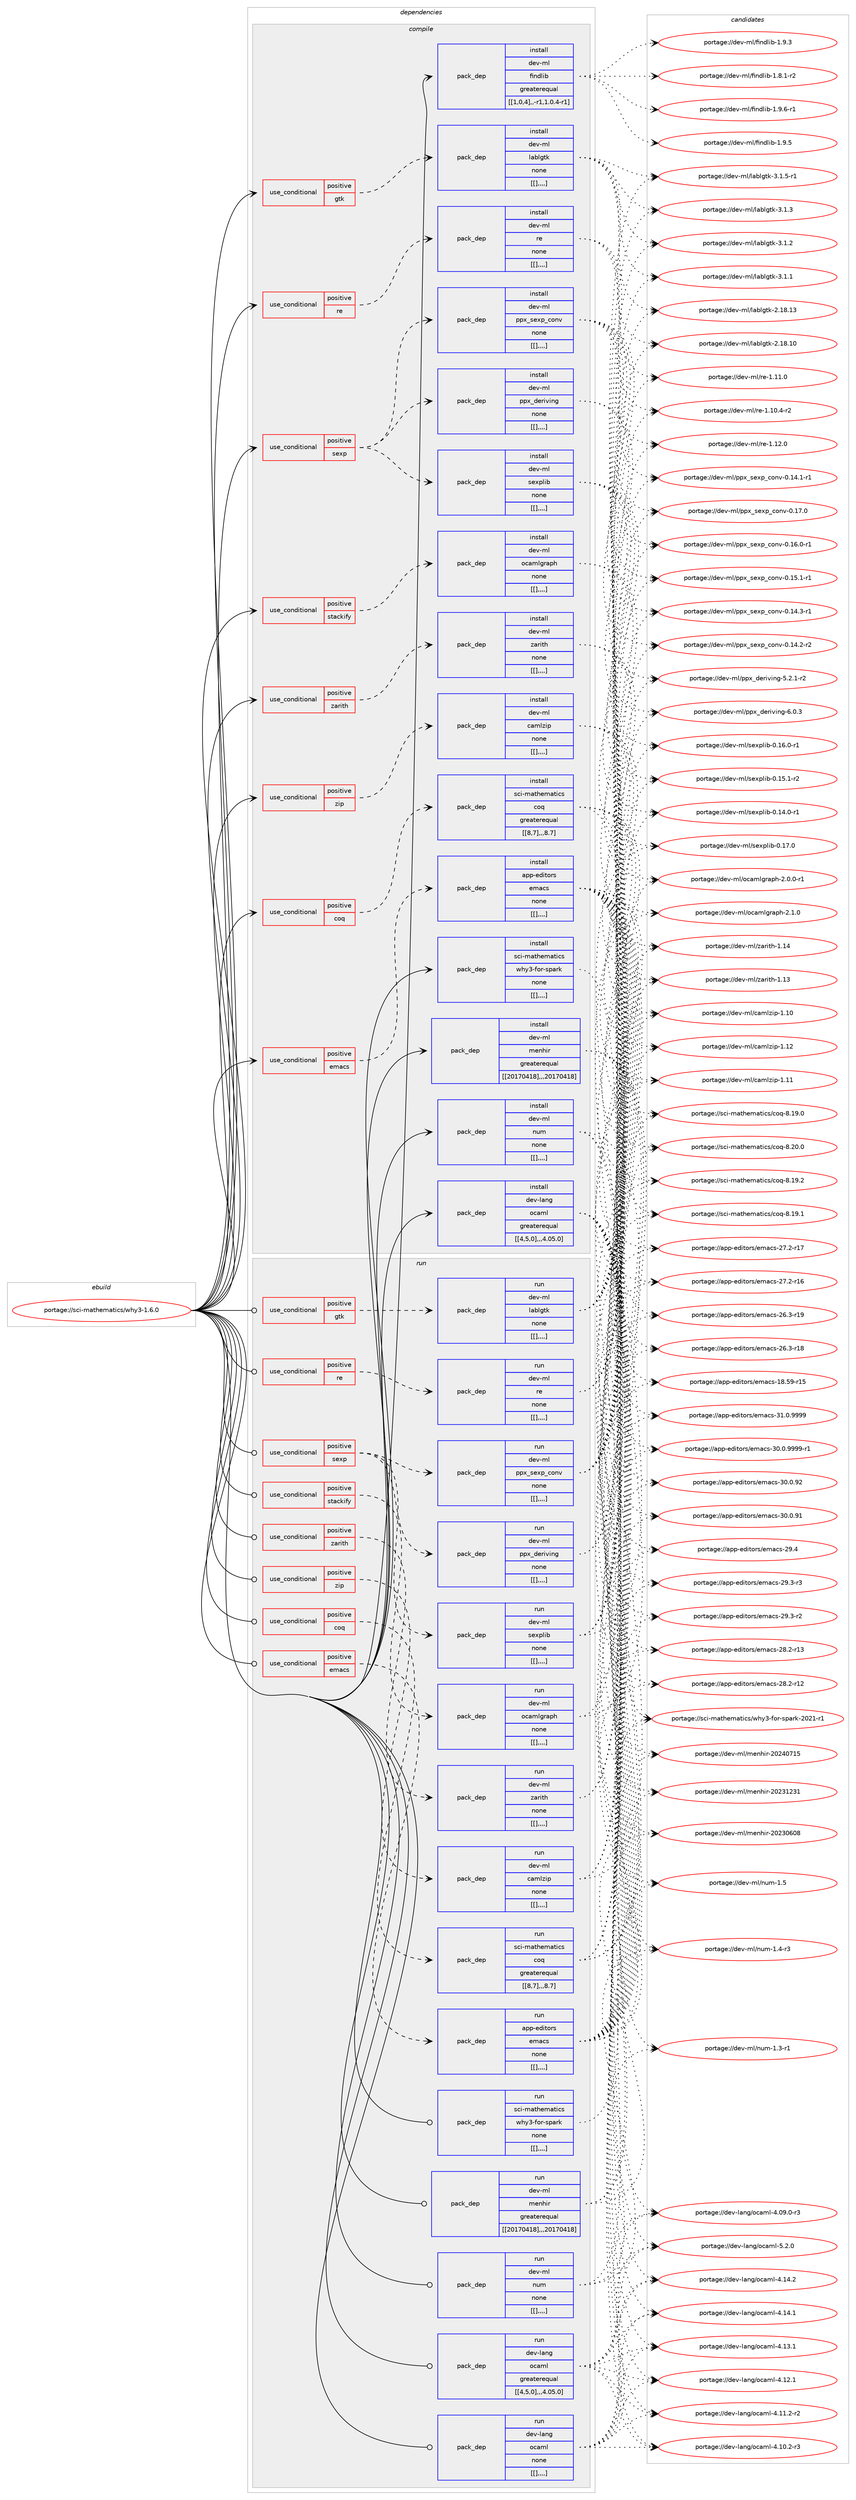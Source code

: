 digraph prolog {

# *************
# Graph options
# *************

newrank=true;
concentrate=true;
compound=true;
graph [rankdir=LR,fontname=Helvetica,fontsize=10,ranksep=1.5];#, ranksep=2.5, nodesep=0.2];
edge  [arrowhead=vee];
node  [fontname=Helvetica,fontsize=10];

# **********
# The ebuild
# **********

subgraph cluster_leftcol {
color=gray;
label=<<i>ebuild</i>>;
id [label="portage://sci-mathematics/why3-1.6.0", color=red, width=4, href="../sci-mathematics/why3-1.6.0.svg"];
}

# ****************
# The dependencies
# ****************

subgraph cluster_midcol {
color=gray;
label=<<i>dependencies</i>>;
subgraph cluster_compile {
fillcolor="#eeeeee";
style=filled;
label=<<i>compile</i>>;
subgraph cond114931 {
dependency432060 [label=<<TABLE BORDER="0" CELLBORDER="1" CELLSPACING="0" CELLPADDING="4"><TR><TD ROWSPAN="3" CELLPADDING="10">use_conditional</TD></TR><TR><TD>positive</TD></TR><TR><TD>coq</TD></TR></TABLE>>, shape=none, color=red];
subgraph pack313958 {
dependency432078 [label=<<TABLE BORDER="0" CELLBORDER="1" CELLSPACING="0" CELLPADDING="4" WIDTH="220"><TR><TD ROWSPAN="6" CELLPADDING="30">pack_dep</TD></TR><TR><TD WIDTH="110">install</TD></TR><TR><TD>sci-mathematics</TD></TR><TR><TD>coq</TD></TR><TR><TD>greaterequal</TD></TR><TR><TD>[[8,7],,,8.7]</TD></TR></TABLE>>, shape=none, color=blue];
}
dependency432060:e -> dependency432078:w [weight=20,style="dashed",arrowhead="vee"];
}
id:e -> dependency432060:w [weight=20,style="solid",arrowhead="vee"];
subgraph cond114951 {
dependency432101 [label=<<TABLE BORDER="0" CELLBORDER="1" CELLSPACING="0" CELLPADDING="4"><TR><TD ROWSPAN="3" CELLPADDING="10">use_conditional</TD></TR><TR><TD>positive</TD></TR><TR><TD>emacs</TD></TR></TABLE>>, shape=none, color=red];
subgraph pack313999 {
dependency432138 [label=<<TABLE BORDER="0" CELLBORDER="1" CELLSPACING="0" CELLPADDING="4" WIDTH="220"><TR><TD ROWSPAN="6" CELLPADDING="30">pack_dep</TD></TR><TR><TD WIDTH="110">install</TD></TR><TR><TD>app-editors</TD></TR><TR><TD>emacs</TD></TR><TR><TD>none</TD></TR><TR><TD>[[],,,,]</TD></TR></TABLE>>, shape=none, color=blue];
}
dependency432101:e -> dependency432138:w [weight=20,style="dashed",arrowhead="vee"];
}
id:e -> dependency432101:w [weight=20,style="solid",arrowhead="vee"];
subgraph cond114970 {
dependency432179 [label=<<TABLE BORDER="0" CELLBORDER="1" CELLSPACING="0" CELLPADDING="4"><TR><TD ROWSPAN="3" CELLPADDING="10">use_conditional</TD></TR><TR><TD>positive</TD></TR><TR><TD>gtk</TD></TR></TABLE>>, shape=none, color=red];
subgraph pack314039 {
dependency432181 [label=<<TABLE BORDER="0" CELLBORDER="1" CELLSPACING="0" CELLPADDING="4" WIDTH="220"><TR><TD ROWSPAN="6" CELLPADDING="30">pack_dep</TD></TR><TR><TD WIDTH="110">install</TD></TR><TR><TD>dev-ml</TD></TR><TR><TD>lablgtk</TD></TR><TR><TD>none</TD></TR><TR><TD>[[],,,,]</TD></TR></TABLE>>, shape=none, color=blue];
}
dependency432179:e -> dependency432181:w [weight=20,style="dashed",arrowhead="vee"];
}
id:e -> dependency432179:w [weight=20,style="solid",arrowhead="vee"];
subgraph cond114983 {
dependency432225 [label=<<TABLE BORDER="0" CELLBORDER="1" CELLSPACING="0" CELLPADDING="4"><TR><TD ROWSPAN="3" CELLPADDING="10">use_conditional</TD></TR><TR><TD>positive</TD></TR><TR><TD>re</TD></TR></TABLE>>, shape=none, color=red];
subgraph pack314113 {
dependency432304 [label=<<TABLE BORDER="0" CELLBORDER="1" CELLSPACING="0" CELLPADDING="4" WIDTH="220"><TR><TD ROWSPAN="6" CELLPADDING="30">pack_dep</TD></TR><TR><TD WIDTH="110">install</TD></TR><TR><TD>dev-ml</TD></TR><TR><TD>re</TD></TR><TR><TD>none</TD></TR><TR><TD>[[],,,,]</TD></TR></TABLE>>, shape=none, color=blue];
}
dependency432225:e -> dependency432304:w [weight=20,style="dashed",arrowhead="vee"];
}
id:e -> dependency432225:w [weight=20,style="solid",arrowhead="vee"];
subgraph cond115016 {
dependency432328 [label=<<TABLE BORDER="0" CELLBORDER="1" CELLSPACING="0" CELLPADDING="4"><TR><TD ROWSPAN="3" CELLPADDING="10">use_conditional</TD></TR><TR><TD>positive</TD></TR><TR><TD>sexp</TD></TR></TABLE>>, shape=none, color=red];
subgraph pack314144 {
dependency432330 [label=<<TABLE BORDER="0" CELLBORDER="1" CELLSPACING="0" CELLPADDING="4" WIDTH="220"><TR><TD ROWSPAN="6" CELLPADDING="30">pack_dep</TD></TR><TR><TD WIDTH="110">install</TD></TR><TR><TD>dev-ml</TD></TR><TR><TD>ppx_deriving</TD></TR><TR><TD>none</TD></TR><TR><TD>[[],,,,]</TD></TR></TABLE>>, shape=none, color=blue];
}
dependency432328:e -> dependency432330:w [weight=20,style="dashed",arrowhead="vee"];
subgraph pack314151 {
dependency432412 [label=<<TABLE BORDER="0" CELLBORDER="1" CELLSPACING="0" CELLPADDING="4" WIDTH="220"><TR><TD ROWSPAN="6" CELLPADDING="30">pack_dep</TD></TR><TR><TD WIDTH="110">install</TD></TR><TR><TD>dev-ml</TD></TR><TR><TD>ppx_sexp_conv</TD></TR><TR><TD>none</TD></TR><TR><TD>[[],,,,]</TD></TR></TABLE>>, shape=none, color=blue];
}
dependency432328:e -> dependency432412:w [weight=20,style="dashed",arrowhead="vee"];
subgraph pack314218 {
dependency432460 [label=<<TABLE BORDER="0" CELLBORDER="1" CELLSPACING="0" CELLPADDING="4" WIDTH="220"><TR><TD ROWSPAN="6" CELLPADDING="30">pack_dep</TD></TR><TR><TD WIDTH="110">install</TD></TR><TR><TD>dev-ml</TD></TR><TR><TD>sexplib</TD></TR><TR><TD>none</TD></TR><TR><TD>[[],,,,]</TD></TR></TABLE>>, shape=none, color=blue];
}
dependency432328:e -> dependency432460:w [weight=20,style="dashed",arrowhead="vee"];
}
id:e -> dependency432328:w [weight=20,style="solid",arrowhead="vee"];
subgraph cond115065 {
dependency432485 [label=<<TABLE BORDER="0" CELLBORDER="1" CELLSPACING="0" CELLPADDING="4"><TR><TD ROWSPAN="3" CELLPADDING="10">use_conditional</TD></TR><TR><TD>positive</TD></TR><TR><TD>stackify</TD></TR></TABLE>>, shape=none, color=red];
subgraph pack314275 {
dependency432518 [label=<<TABLE BORDER="0" CELLBORDER="1" CELLSPACING="0" CELLPADDING="4" WIDTH="220"><TR><TD ROWSPAN="6" CELLPADDING="30">pack_dep</TD></TR><TR><TD WIDTH="110">install</TD></TR><TR><TD>dev-ml</TD></TR><TR><TD>ocamlgraph</TD></TR><TR><TD>none</TD></TR><TR><TD>[[],,,,]</TD></TR></TABLE>>, shape=none, color=blue];
}
dependency432485:e -> dependency432518:w [weight=20,style="dashed",arrowhead="vee"];
}
id:e -> dependency432485:w [weight=20,style="solid",arrowhead="vee"];
subgraph cond115078 {
dependency432527 [label=<<TABLE BORDER="0" CELLBORDER="1" CELLSPACING="0" CELLPADDING="4"><TR><TD ROWSPAN="3" CELLPADDING="10">use_conditional</TD></TR><TR><TD>positive</TD></TR><TR><TD>zarith</TD></TR></TABLE>>, shape=none, color=red];
subgraph pack314283 {
dependency432546 [label=<<TABLE BORDER="0" CELLBORDER="1" CELLSPACING="0" CELLPADDING="4" WIDTH="220"><TR><TD ROWSPAN="6" CELLPADDING="30">pack_dep</TD></TR><TR><TD WIDTH="110">install</TD></TR><TR><TD>dev-ml</TD></TR><TR><TD>zarith</TD></TR><TR><TD>none</TD></TR><TR><TD>[[],,,,]</TD></TR></TABLE>>, shape=none, color=blue];
}
dependency432527:e -> dependency432546:w [weight=20,style="dashed",arrowhead="vee"];
}
id:e -> dependency432527:w [weight=20,style="solid",arrowhead="vee"];
subgraph cond115086 {
dependency432571 [label=<<TABLE BORDER="0" CELLBORDER="1" CELLSPACING="0" CELLPADDING="4"><TR><TD ROWSPAN="3" CELLPADDING="10">use_conditional</TD></TR><TR><TD>positive</TD></TR><TR><TD>zip</TD></TR></TABLE>>, shape=none, color=red];
subgraph pack314319 {
dependency432576 [label=<<TABLE BORDER="0" CELLBORDER="1" CELLSPACING="0" CELLPADDING="4" WIDTH="220"><TR><TD ROWSPAN="6" CELLPADDING="30">pack_dep</TD></TR><TR><TD WIDTH="110">install</TD></TR><TR><TD>dev-ml</TD></TR><TR><TD>camlzip</TD></TR><TR><TD>none</TD></TR><TR><TD>[[],,,,]</TD></TR></TABLE>>, shape=none, color=blue];
}
dependency432571:e -> dependency432576:w [weight=20,style="dashed",arrowhead="vee"];
}
id:e -> dependency432571:w [weight=20,style="solid",arrowhead="vee"];
subgraph pack314323 {
dependency432582 [label=<<TABLE BORDER="0" CELLBORDER="1" CELLSPACING="0" CELLPADDING="4" WIDTH="220"><TR><TD ROWSPAN="6" CELLPADDING="30">pack_dep</TD></TR><TR><TD WIDTH="110">install</TD></TR><TR><TD>dev-lang</TD></TR><TR><TD>ocaml</TD></TR><TR><TD>greaterequal</TD></TR><TR><TD>[[4,5,0],,,4.05.0]</TD></TR></TABLE>>, shape=none, color=blue];
}
id:e -> dependency432582:w [weight=20,style="solid",arrowhead="vee"];
subgraph pack314326 {
dependency432605 [label=<<TABLE BORDER="0" CELLBORDER="1" CELLSPACING="0" CELLPADDING="4" WIDTH="220"><TR><TD ROWSPAN="6" CELLPADDING="30">pack_dep</TD></TR><TR><TD WIDTH="110">install</TD></TR><TR><TD>dev-ml</TD></TR><TR><TD>findlib</TD></TR><TR><TD>greaterequal</TD></TR><TR><TD>[[1,0,4],,-r1,1.0.4-r1]</TD></TR></TABLE>>, shape=none, color=blue];
}
id:e -> dependency432605:w [weight=20,style="solid",arrowhead="vee"];
subgraph pack314354 {
dependency432631 [label=<<TABLE BORDER="0" CELLBORDER="1" CELLSPACING="0" CELLPADDING="4" WIDTH="220"><TR><TD ROWSPAN="6" CELLPADDING="30">pack_dep</TD></TR><TR><TD WIDTH="110">install</TD></TR><TR><TD>dev-ml</TD></TR><TR><TD>menhir</TD></TR><TR><TD>greaterequal</TD></TR><TR><TD>[[20170418],,,20170418]</TD></TR></TABLE>>, shape=none, color=blue];
}
id:e -> dependency432631:w [weight=20,style="solid",arrowhead="vee"];
subgraph pack314369 {
dependency432665 [label=<<TABLE BORDER="0" CELLBORDER="1" CELLSPACING="0" CELLPADDING="4" WIDTH="220"><TR><TD ROWSPAN="6" CELLPADDING="30">pack_dep</TD></TR><TR><TD WIDTH="110">install</TD></TR><TR><TD>dev-ml</TD></TR><TR><TD>num</TD></TR><TR><TD>none</TD></TR><TR><TD>[[],,,,]</TD></TR></TABLE>>, shape=none, color=blue];
}
id:e -> dependency432665:w [weight=20,style="solid",arrowhead="vee"];
subgraph pack314384 {
dependency432684 [label=<<TABLE BORDER="0" CELLBORDER="1" CELLSPACING="0" CELLPADDING="4" WIDTH="220"><TR><TD ROWSPAN="6" CELLPADDING="30">pack_dep</TD></TR><TR><TD WIDTH="110">install</TD></TR><TR><TD>sci-mathematics</TD></TR><TR><TD>why3-for-spark</TD></TR><TR><TD>none</TD></TR><TR><TD>[[],,,,]</TD></TR></TABLE>>, shape=none, color=blue];
}
id:e -> dependency432684:w [weight=20,style="solid",arrowhead="vee"];
}
subgraph cluster_compileandrun {
fillcolor="#eeeeee";
style=filled;
label=<<i>compile and run</i>>;
}
subgraph cluster_run {
fillcolor="#eeeeee";
style=filled;
label=<<i>run</i>>;
subgraph cond115129 {
dependency432727 [label=<<TABLE BORDER="0" CELLBORDER="1" CELLSPACING="0" CELLPADDING="4"><TR><TD ROWSPAN="3" CELLPADDING="10">use_conditional</TD></TR><TR><TD>positive</TD></TR><TR><TD>coq</TD></TR></TABLE>>, shape=none, color=red];
subgraph pack314432 {
dependency432746 [label=<<TABLE BORDER="0" CELLBORDER="1" CELLSPACING="0" CELLPADDING="4" WIDTH="220"><TR><TD ROWSPAN="6" CELLPADDING="30">pack_dep</TD></TR><TR><TD WIDTH="110">run</TD></TR><TR><TD>sci-mathematics</TD></TR><TR><TD>coq</TD></TR><TR><TD>greaterequal</TD></TR><TR><TD>[[8,7],,,8.7]</TD></TR></TABLE>>, shape=none, color=blue];
}
dependency432727:e -> dependency432746:w [weight=20,style="dashed",arrowhead="vee"];
}
id:e -> dependency432727:w [weight=20,style="solid",arrowhead="odot"];
subgraph cond115146 {
dependency432784 [label=<<TABLE BORDER="0" CELLBORDER="1" CELLSPACING="0" CELLPADDING="4"><TR><TD ROWSPAN="3" CELLPADDING="10">use_conditional</TD></TR><TR><TD>positive</TD></TR><TR><TD>emacs</TD></TR></TABLE>>, shape=none, color=red];
subgraph pack314497 {
dependency432872 [label=<<TABLE BORDER="0" CELLBORDER="1" CELLSPACING="0" CELLPADDING="4" WIDTH="220"><TR><TD ROWSPAN="6" CELLPADDING="30">pack_dep</TD></TR><TR><TD WIDTH="110">run</TD></TR><TR><TD>app-editors</TD></TR><TR><TD>emacs</TD></TR><TR><TD>none</TD></TR><TR><TD>[[],,,,]</TD></TR></TABLE>>, shape=none, color=blue];
}
dependency432784:e -> dependency432872:w [weight=20,style="dashed",arrowhead="vee"];
}
id:e -> dependency432784:w [weight=20,style="solid",arrowhead="odot"];
subgraph cond115176 {
dependency432932 [label=<<TABLE BORDER="0" CELLBORDER="1" CELLSPACING="0" CELLPADDING="4"><TR><TD ROWSPAN="3" CELLPADDING="10">use_conditional</TD></TR><TR><TD>positive</TD></TR><TR><TD>gtk</TD></TR></TABLE>>, shape=none, color=red];
subgraph pack314581 {
dependency432982 [label=<<TABLE BORDER="0" CELLBORDER="1" CELLSPACING="0" CELLPADDING="4" WIDTH="220"><TR><TD ROWSPAN="6" CELLPADDING="30">pack_dep</TD></TR><TR><TD WIDTH="110">run</TD></TR><TR><TD>dev-ml</TD></TR><TR><TD>lablgtk</TD></TR><TR><TD>none</TD></TR><TR><TD>[[],,,,]</TD></TR></TABLE>>, shape=none, color=blue];
}
dependency432932:e -> dependency432982:w [weight=20,style="dashed",arrowhead="vee"];
}
id:e -> dependency432932:w [weight=20,style="solid",arrowhead="odot"];
subgraph cond115211 {
dependency433005 [label=<<TABLE BORDER="0" CELLBORDER="1" CELLSPACING="0" CELLPADDING="4"><TR><TD ROWSPAN="3" CELLPADDING="10">use_conditional</TD></TR><TR><TD>positive</TD></TR><TR><TD>re</TD></TR></TABLE>>, shape=none, color=red];
subgraph pack314645 {
dependency433029 [label=<<TABLE BORDER="0" CELLBORDER="1" CELLSPACING="0" CELLPADDING="4" WIDTH="220"><TR><TD ROWSPAN="6" CELLPADDING="30">pack_dep</TD></TR><TR><TD WIDTH="110">run</TD></TR><TR><TD>dev-ml</TD></TR><TR><TD>re</TD></TR><TR><TD>none</TD></TR><TR><TD>[[],,,,]</TD></TR></TABLE>>, shape=none, color=blue];
}
dependency433005:e -> dependency433029:w [weight=20,style="dashed",arrowhead="vee"];
}
id:e -> dependency433005:w [weight=20,style="solid",arrowhead="odot"];
subgraph cond115225 {
dependency433056 [label=<<TABLE BORDER="0" CELLBORDER="1" CELLSPACING="0" CELLPADDING="4"><TR><TD ROWSPAN="3" CELLPADDING="10">use_conditional</TD></TR><TR><TD>positive</TD></TR><TR><TD>sexp</TD></TR></TABLE>>, shape=none, color=red];
subgraph pack314677 {
dependency433108 [label=<<TABLE BORDER="0" CELLBORDER="1" CELLSPACING="0" CELLPADDING="4" WIDTH="220"><TR><TD ROWSPAN="6" CELLPADDING="30">pack_dep</TD></TR><TR><TD WIDTH="110">run</TD></TR><TR><TD>dev-ml</TD></TR><TR><TD>ppx_deriving</TD></TR><TR><TD>none</TD></TR><TR><TD>[[],,,,]</TD></TR></TABLE>>, shape=none, color=blue];
}
dependency433056:e -> dependency433108:w [weight=20,style="dashed",arrowhead="vee"];
subgraph pack314704 {
dependency433130 [label=<<TABLE BORDER="0" CELLBORDER="1" CELLSPACING="0" CELLPADDING="4" WIDTH="220"><TR><TD ROWSPAN="6" CELLPADDING="30">pack_dep</TD></TR><TR><TD WIDTH="110">run</TD></TR><TR><TD>dev-ml</TD></TR><TR><TD>ppx_sexp_conv</TD></TR><TR><TD>none</TD></TR><TR><TD>[[],,,,]</TD></TR></TABLE>>, shape=none, color=blue];
}
dependency433056:e -> dependency433130:w [weight=20,style="dashed",arrowhead="vee"];
subgraph pack314721 {
dependency433135 [label=<<TABLE BORDER="0" CELLBORDER="1" CELLSPACING="0" CELLPADDING="4" WIDTH="220"><TR><TD ROWSPAN="6" CELLPADDING="30">pack_dep</TD></TR><TR><TD WIDTH="110">run</TD></TR><TR><TD>dev-ml</TD></TR><TR><TD>sexplib</TD></TR><TR><TD>none</TD></TR><TR><TD>[[],,,,]</TD></TR></TABLE>>, shape=none, color=blue];
}
dependency433056:e -> dependency433135:w [weight=20,style="dashed",arrowhead="vee"];
}
id:e -> dependency433056:w [weight=20,style="solid",arrowhead="odot"];
subgraph cond115253 {
dependency433157 [label=<<TABLE BORDER="0" CELLBORDER="1" CELLSPACING="0" CELLPADDING="4"><TR><TD ROWSPAN="3" CELLPADDING="10">use_conditional</TD></TR><TR><TD>positive</TD></TR><TR><TD>stackify</TD></TR></TABLE>>, shape=none, color=red];
subgraph pack314744 {
dependency433178 [label=<<TABLE BORDER="0" CELLBORDER="1" CELLSPACING="0" CELLPADDING="4" WIDTH="220"><TR><TD ROWSPAN="6" CELLPADDING="30">pack_dep</TD></TR><TR><TD WIDTH="110">run</TD></TR><TR><TD>dev-ml</TD></TR><TR><TD>ocamlgraph</TD></TR><TR><TD>none</TD></TR><TR><TD>[[],,,,]</TD></TR></TABLE>>, shape=none, color=blue];
}
dependency433157:e -> dependency433178:w [weight=20,style="dashed",arrowhead="vee"];
}
id:e -> dependency433157:w [weight=20,style="solid",arrowhead="odot"];
subgraph cond115261 {
dependency433182 [label=<<TABLE BORDER="0" CELLBORDER="1" CELLSPACING="0" CELLPADDING="4"><TR><TD ROWSPAN="3" CELLPADDING="10">use_conditional</TD></TR><TR><TD>positive</TD></TR><TR><TD>zarith</TD></TR></TABLE>>, shape=none, color=red];
subgraph pack314773 {
dependency433260 [label=<<TABLE BORDER="0" CELLBORDER="1" CELLSPACING="0" CELLPADDING="4" WIDTH="220"><TR><TD ROWSPAN="6" CELLPADDING="30">pack_dep</TD></TR><TR><TD WIDTH="110">run</TD></TR><TR><TD>dev-ml</TD></TR><TR><TD>zarith</TD></TR><TR><TD>none</TD></TR><TR><TD>[[],,,,]</TD></TR></TABLE>>, shape=none, color=blue];
}
dependency433182:e -> dependency433260:w [weight=20,style="dashed",arrowhead="vee"];
}
id:e -> dependency433182:w [weight=20,style="solid",arrowhead="odot"];
subgraph cond115280 {
dependency433268 [label=<<TABLE BORDER="0" CELLBORDER="1" CELLSPACING="0" CELLPADDING="4"><TR><TD ROWSPAN="3" CELLPADDING="10">use_conditional</TD></TR><TR><TD>positive</TD></TR><TR><TD>zip</TD></TR></TABLE>>, shape=none, color=red];
subgraph pack314850 {
dependency433318 [label=<<TABLE BORDER="0" CELLBORDER="1" CELLSPACING="0" CELLPADDING="4" WIDTH="220"><TR><TD ROWSPAN="6" CELLPADDING="30">pack_dep</TD></TR><TR><TD WIDTH="110">run</TD></TR><TR><TD>dev-ml</TD></TR><TR><TD>camlzip</TD></TR><TR><TD>none</TD></TR><TR><TD>[[],,,,]</TD></TR></TABLE>>, shape=none, color=blue];
}
dependency433268:e -> dependency433318:w [weight=20,style="dashed",arrowhead="vee"];
}
id:e -> dependency433268:w [weight=20,style="solid",arrowhead="odot"];
subgraph pack314863 {
dependency433352 [label=<<TABLE BORDER="0" CELLBORDER="1" CELLSPACING="0" CELLPADDING="4" WIDTH="220"><TR><TD ROWSPAN="6" CELLPADDING="30">pack_dep</TD></TR><TR><TD WIDTH="110">run</TD></TR><TR><TD>dev-lang</TD></TR><TR><TD>ocaml</TD></TR><TR><TD>greaterequal</TD></TR><TR><TD>[[4,5,0],,,4.05.0]</TD></TR></TABLE>>, shape=none, color=blue];
}
id:e -> dependency433352:w [weight=20,style="solid",arrowhead="odot"];
subgraph pack314884 {
dependency433370 [label=<<TABLE BORDER="0" CELLBORDER="1" CELLSPACING="0" CELLPADDING="4" WIDTH="220"><TR><TD ROWSPAN="6" CELLPADDING="30">pack_dep</TD></TR><TR><TD WIDTH="110">run</TD></TR><TR><TD>dev-lang</TD></TR><TR><TD>ocaml</TD></TR><TR><TD>none</TD></TR><TR><TD>[[],,,,]</TD></TR></TABLE>>, shape=none, color=blue];
}
id:e -> dependency433370:w [weight=20,style="solid",arrowhead="odot"];
subgraph pack314901 {
dependency433408 [label=<<TABLE BORDER="0" CELLBORDER="1" CELLSPACING="0" CELLPADDING="4" WIDTH="220"><TR><TD ROWSPAN="6" CELLPADDING="30">pack_dep</TD></TR><TR><TD WIDTH="110">run</TD></TR><TR><TD>dev-ml</TD></TR><TR><TD>menhir</TD></TR><TR><TD>greaterequal</TD></TR><TR><TD>[[20170418],,,20170418]</TD></TR></TABLE>>, shape=none, color=blue];
}
id:e -> dependency433408:w [weight=20,style="solid",arrowhead="odot"];
subgraph pack314935 {
dependency433438 [label=<<TABLE BORDER="0" CELLBORDER="1" CELLSPACING="0" CELLPADDING="4" WIDTH="220"><TR><TD ROWSPAN="6" CELLPADDING="30">pack_dep</TD></TR><TR><TD WIDTH="110">run</TD></TR><TR><TD>dev-ml</TD></TR><TR><TD>num</TD></TR><TR><TD>none</TD></TR><TR><TD>[[],,,,]</TD></TR></TABLE>>, shape=none, color=blue];
}
id:e -> dependency433438:w [weight=20,style="solid",arrowhead="odot"];
subgraph pack314939 {
dependency433471 [label=<<TABLE BORDER="0" CELLBORDER="1" CELLSPACING="0" CELLPADDING="4" WIDTH="220"><TR><TD ROWSPAN="6" CELLPADDING="30">pack_dep</TD></TR><TR><TD WIDTH="110">run</TD></TR><TR><TD>sci-mathematics</TD></TR><TR><TD>why3-for-spark</TD></TR><TR><TD>none</TD></TR><TR><TD>[[],,,,]</TD></TR></TABLE>>, shape=none, color=blue];
}
id:e -> dependency433471:w [weight=20,style="solid",arrowhead="odot"];
}
}

# **************
# The candidates
# **************

subgraph cluster_choices {
rank=same;
color=gray;
label=<<i>candidates</i>>;

subgraph choice313805 {
color=black;
nodesep=1;
choice1159910545109971161041011099711610599115479911111345564650484648 [label="portage://sci-mathematics/coq-8.20.0", color=red, width=4,href="../sci-mathematics/coq-8.20.0.svg"];
choice1159910545109971161041011099711610599115479911111345564649574650 [label="portage://sci-mathematics/coq-8.19.2", color=red, width=4,href="../sci-mathematics/coq-8.19.2.svg"];
choice1159910545109971161041011099711610599115479911111345564649574649 [label="portage://sci-mathematics/coq-8.19.1", color=red, width=4,href="../sci-mathematics/coq-8.19.1.svg"];
choice1159910545109971161041011099711610599115479911111345564649574648 [label="portage://sci-mathematics/coq-8.19.0", color=red, width=4,href="../sci-mathematics/coq-8.19.0.svg"];
dependency432078:e -> choice1159910545109971161041011099711610599115479911111345564650484648:w [style=dotted,weight="100"];
dependency432078:e -> choice1159910545109971161041011099711610599115479911111345564649574650:w [style=dotted,weight="100"];
dependency432078:e -> choice1159910545109971161041011099711610599115479911111345564649574649:w [style=dotted,weight="100"];
dependency432078:e -> choice1159910545109971161041011099711610599115479911111345564649574648:w [style=dotted,weight="100"];
}
subgraph choice313839 {
color=black;
nodesep=1;
choice971121124510110010511611111411547101109979911545514946484657575757 [label="portage://app-editors/emacs-31.0.9999", color=red, width=4,href="../app-editors/emacs-31.0.9999.svg"];
choice9711211245101100105116111114115471011099799115455148464846575757574511449 [label="portage://app-editors/emacs-30.0.9999-r1", color=red, width=4,href="../app-editors/emacs-30.0.9999-r1.svg"];
choice97112112451011001051161111141154710110997991154551484648465750 [label="portage://app-editors/emacs-30.0.92", color=red, width=4,href="../app-editors/emacs-30.0.92.svg"];
choice97112112451011001051161111141154710110997991154551484648465749 [label="portage://app-editors/emacs-30.0.91", color=red, width=4,href="../app-editors/emacs-30.0.91.svg"];
choice97112112451011001051161111141154710110997991154550574652 [label="portage://app-editors/emacs-29.4", color=red, width=4,href="../app-editors/emacs-29.4.svg"];
choice971121124510110010511611111411547101109979911545505746514511451 [label="portage://app-editors/emacs-29.3-r3", color=red, width=4,href="../app-editors/emacs-29.3-r3.svg"];
choice971121124510110010511611111411547101109979911545505746514511450 [label="portage://app-editors/emacs-29.3-r2", color=red, width=4,href="../app-editors/emacs-29.3-r2.svg"];
choice97112112451011001051161111141154710110997991154550564650451144951 [label="portage://app-editors/emacs-28.2-r13", color=red, width=4,href="../app-editors/emacs-28.2-r13.svg"];
choice97112112451011001051161111141154710110997991154550564650451144950 [label="portage://app-editors/emacs-28.2-r12", color=red, width=4,href="../app-editors/emacs-28.2-r12.svg"];
choice97112112451011001051161111141154710110997991154550554650451144955 [label="portage://app-editors/emacs-27.2-r17", color=red, width=4,href="../app-editors/emacs-27.2-r17.svg"];
choice97112112451011001051161111141154710110997991154550554650451144954 [label="portage://app-editors/emacs-27.2-r16", color=red, width=4,href="../app-editors/emacs-27.2-r16.svg"];
choice97112112451011001051161111141154710110997991154550544651451144957 [label="portage://app-editors/emacs-26.3-r19", color=red, width=4,href="../app-editors/emacs-26.3-r19.svg"];
choice97112112451011001051161111141154710110997991154550544651451144956 [label="portage://app-editors/emacs-26.3-r18", color=red, width=4,href="../app-editors/emacs-26.3-r18.svg"];
choice9711211245101100105116111114115471011099799115454956465357451144953 [label="portage://app-editors/emacs-18.59-r15", color=red, width=4,href="../app-editors/emacs-18.59-r15.svg"];
dependency432138:e -> choice971121124510110010511611111411547101109979911545514946484657575757:w [style=dotted,weight="100"];
dependency432138:e -> choice9711211245101100105116111114115471011099799115455148464846575757574511449:w [style=dotted,weight="100"];
dependency432138:e -> choice97112112451011001051161111141154710110997991154551484648465750:w [style=dotted,weight="100"];
dependency432138:e -> choice97112112451011001051161111141154710110997991154551484648465749:w [style=dotted,weight="100"];
dependency432138:e -> choice97112112451011001051161111141154710110997991154550574652:w [style=dotted,weight="100"];
dependency432138:e -> choice971121124510110010511611111411547101109979911545505746514511451:w [style=dotted,weight="100"];
dependency432138:e -> choice971121124510110010511611111411547101109979911545505746514511450:w [style=dotted,weight="100"];
dependency432138:e -> choice97112112451011001051161111141154710110997991154550564650451144951:w [style=dotted,weight="100"];
dependency432138:e -> choice97112112451011001051161111141154710110997991154550564650451144950:w [style=dotted,weight="100"];
dependency432138:e -> choice97112112451011001051161111141154710110997991154550554650451144955:w [style=dotted,weight="100"];
dependency432138:e -> choice97112112451011001051161111141154710110997991154550554650451144954:w [style=dotted,weight="100"];
dependency432138:e -> choice97112112451011001051161111141154710110997991154550544651451144957:w [style=dotted,weight="100"];
dependency432138:e -> choice97112112451011001051161111141154710110997991154550544651451144956:w [style=dotted,weight="100"];
dependency432138:e -> choice9711211245101100105116111114115471011099799115454956465357451144953:w [style=dotted,weight="100"];
}
subgraph choice313859 {
color=black;
nodesep=1;
choice100101118451091084710897981081031161074551464946534511449 [label="portage://dev-ml/lablgtk-3.1.5-r1", color=red, width=4,href="../dev-ml/lablgtk-3.1.5-r1.svg"];
choice10010111845109108471089798108103116107455146494651 [label="portage://dev-ml/lablgtk-3.1.3", color=red, width=4,href="../dev-ml/lablgtk-3.1.3.svg"];
choice10010111845109108471089798108103116107455146494650 [label="portage://dev-ml/lablgtk-3.1.2", color=red, width=4,href="../dev-ml/lablgtk-3.1.2.svg"];
choice10010111845109108471089798108103116107455146494649 [label="portage://dev-ml/lablgtk-3.1.1", color=red, width=4,href="../dev-ml/lablgtk-3.1.1.svg"];
choice100101118451091084710897981081031161074550464956464951 [label="portage://dev-ml/lablgtk-2.18.13", color=red, width=4,href="../dev-ml/lablgtk-2.18.13.svg"];
choice100101118451091084710897981081031161074550464956464948 [label="portage://dev-ml/lablgtk-2.18.10", color=red, width=4,href="../dev-ml/lablgtk-2.18.10.svg"];
dependency432181:e -> choice100101118451091084710897981081031161074551464946534511449:w [style=dotted,weight="100"];
dependency432181:e -> choice10010111845109108471089798108103116107455146494651:w [style=dotted,weight="100"];
dependency432181:e -> choice10010111845109108471089798108103116107455146494650:w [style=dotted,weight="100"];
dependency432181:e -> choice10010111845109108471089798108103116107455146494649:w [style=dotted,weight="100"];
dependency432181:e -> choice100101118451091084710897981081031161074550464956464951:w [style=dotted,weight="100"];
dependency432181:e -> choice100101118451091084710897981081031161074550464956464948:w [style=dotted,weight="100"];
}
subgraph choice313916 {
color=black;
nodesep=1;
choice100101118451091084711410145494649504648 [label="portage://dev-ml/re-1.12.0", color=red, width=4,href="../dev-ml/re-1.12.0.svg"];
choice100101118451091084711410145494649494648 [label="portage://dev-ml/re-1.11.0", color=red, width=4,href="../dev-ml/re-1.11.0.svg"];
choice1001011184510910847114101454946494846524511450 [label="portage://dev-ml/re-1.10.4-r2", color=red, width=4,href="../dev-ml/re-1.10.4-r2.svg"];
dependency432304:e -> choice100101118451091084711410145494649504648:w [style=dotted,weight="100"];
dependency432304:e -> choice100101118451091084711410145494649494648:w [style=dotted,weight="100"];
dependency432304:e -> choice1001011184510910847114101454946494846524511450:w [style=dotted,weight="100"];
}
subgraph choice313921 {
color=black;
nodesep=1;
choice100101118451091084711211212095100101114105118105110103455446484651 [label="portage://dev-ml/ppx_deriving-6.0.3", color=red, width=4,href="../dev-ml/ppx_deriving-6.0.3.svg"];
choice1001011184510910847112112120951001011141051181051101034553465046494511450 [label="portage://dev-ml/ppx_deriving-5.2.1-r2", color=red, width=4,href="../dev-ml/ppx_deriving-5.2.1-r2.svg"];
dependency432330:e -> choice100101118451091084711211212095100101114105118105110103455446484651:w [style=dotted,weight="100"];
dependency432330:e -> choice1001011184510910847112112120951001011141051181051101034553465046494511450:w [style=dotted,weight="100"];
}
subgraph choice313973 {
color=black;
nodesep=1;
choice100101118451091084711211212095115101120112959911111011845484649554648 [label="portage://dev-ml/ppx_sexp_conv-0.17.0", color=red, width=4,href="../dev-ml/ppx_sexp_conv-0.17.0.svg"];
choice1001011184510910847112112120951151011201129599111110118454846495446484511449 [label="portage://dev-ml/ppx_sexp_conv-0.16.0-r1", color=red, width=4,href="../dev-ml/ppx_sexp_conv-0.16.0-r1.svg"];
choice1001011184510910847112112120951151011201129599111110118454846495346494511449 [label="portage://dev-ml/ppx_sexp_conv-0.15.1-r1", color=red, width=4,href="../dev-ml/ppx_sexp_conv-0.15.1-r1.svg"];
choice1001011184510910847112112120951151011201129599111110118454846495246514511449 [label="portage://dev-ml/ppx_sexp_conv-0.14.3-r1", color=red, width=4,href="../dev-ml/ppx_sexp_conv-0.14.3-r1.svg"];
choice1001011184510910847112112120951151011201129599111110118454846495246504511450 [label="portage://dev-ml/ppx_sexp_conv-0.14.2-r2", color=red, width=4,href="../dev-ml/ppx_sexp_conv-0.14.2-r2.svg"];
choice1001011184510910847112112120951151011201129599111110118454846495246494511449 [label="portage://dev-ml/ppx_sexp_conv-0.14.1-r1", color=red, width=4,href="../dev-ml/ppx_sexp_conv-0.14.1-r1.svg"];
dependency432412:e -> choice100101118451091084711211212095115101120112959911111011845484649554648:w [style=dotted,weight="100"];
dependency432412:e -> choice1001011184510910847112112120951151011201129599111110118454846495446484511449:w [style=dotted,weight="100"];
dependency432412:e -> choice1001011184510910847112112120951151011201129599111110118454846495346494511449:w [style=dotted,weight="100"];
dependency432412:e -> choice1001011184510910847112112120951151011201129599111110118454846495246514511449:w [style=dotted,weight="100"];
dependency432412:e -> choice1001011184510910847112112120951151011201129599111110118454846495246504511450:w [style=dotted,weight="100"];
dependency432412:e -> choice1001011184510910847112112120951151011201129599111110118454846495246494511449:w [style=dotted,weight="100"];
}
subgraph choice313980 {
color=black;
nodesep=1;
choice10010111845109108471151011201121081059845484649554648 [label="portage://dev-ml/sexplib-0.17.0", color=red, width=4,href="../dev-ml/sexplib-0.17.0.svg"];
choice100101118451091084711510112011210810598454846495446484511449 [label="portage://dev-ml/sexplib-0.16.0-r1", color=red, width=4,href="../dev-ml/sexplib-0.16.0-r1.svg"];
choice100101118451091084711510112011210810598454846495346494511450 [label="portage://dev-ml/sexplib-0.15.1-r2", color=red, width=4,href="../dev-ml/sexplib-0.15.1-r2.svg"];
choice100101118451091084711510112011210810598454846495246484511449 [label="portage://dev-ml/sexplib-0.14.0-r1", color=red, width=4,href="../dev-ml/sexplib-0.14.0-r1.svg"];
dependency432460:e -> choice10010111845109108471151011201121081059845484649554648:w [style=dotted,weight="100"];
dependency432460:e -> choice100101118451091084711510112011210810598454846495446484511449:w [style=dotted,weight="100"];
dependency432460:e -> choice100101118451091084711510112011210810598454846495346494511450:w [style=dotted,weight="100"];
dependency432460:e -> choice100101118451091084711510112011210810598454846495246484511449:w [style=dotted,weight="100"];
}
subgraph choice313988 {
color=black;
nodesep=1;
choice1001011184510910847111999710910810311497112104455046494648 [label="portage://dev-ml/ocamlgraph-2.1.0", color=red, width=4,href="../dev-ml/ocamlgraph-2.1.0.svg"];
choice10010111845109108471119997109108103114971121044550464846484511449 [label="portage://dev-ml/ocamlgraph-2.0.0-r1", color=red, width=4,href="../dev-ml/ocamlgraph-2.0.0-r1.svg"];
dependency432518:e -> choice1001011184510910847111999710910810311497112104455046494648:w [style=dotted,weight="100"];
dependency432518:e -> choice10010111845109108471119997109108103114971121044550464846484511449:w [style=dotted,weight="100"];
}
subgraph choice313992 {
color=black;
nodesep=1;
choice1001011184510910847122971141051161044549464952 [label="portage://dev-ml/zarith-1.14", color=red, width=4,href="../dev-ml/zarith-1.14.svg"];
choice1001011184510910847122971141051161044549464951 [label="portage://dev-ml/zarith-1.13", color=red, width=4,href="../dev-ml/zarith-1.13.svg"];
dependency432546:e -> choice1001011184510910847122971141051161044549464952:w [style=dotted,weight="100"];
dependency432546:e -> choice1001011184510910847122971141051161044549464951:w [style=dotted,weight="100"];
}
subgraph choice314023 {
color=black;
nodesep=1;
choice100101118451091084799971091081221051124549464950 [label="portage://dev-ml/camlzip-1.12", color=red, width=4,href="../dev-ml/camlzip-1.12.svg"];
choice100101118451091084799971091081221051124549464949 [label="portage://dev-ml/camlzip-1.11", color=red, width=4,href="../dev-ml/camlzip-1.11.svg"];
choice100101118451091084799971091081221051124549464948 [label="portage://dev-ml/camlzip-1.10", color=red, width=4,href="../dev-ml/camlzip-1.10.svg"];
dependency432576:e -> choice100101118451091084799971091081221051124549464950:w [style=dotted,weight="100"];
dependency432576:e -> choice100101118451091084799971091081221051124549464949:w [style=dotted,weight="100"];
dependency432576:e -> choice100101118451091084799971091081221051124549464948:w [style=dotted,weight="100"];
}
subgraph choice314029 {
color=black;
nodesep=1;
choice1001011184510897110103471119997109108455346504648 [label="portage://dev-lang/ocaml-5.2.0", color=red, width=4,href="../dev-lang/ocaml-5.2.0.svg"];
choice100101118451089711010347111999710910845524649524650 [label="portage://dev-lang/ocaml-4.14.2", color=red, width=4,href="../dev-lang/ocaml-4.14.2.svg"];
choice100101118451089711010347111999710910845524649524649 [label="portage://dev-lang/ocaml-4.14.1", color=red, width=4,href="../dev-lang/ocaml-4.14.1.svg"];
choice100101118451089711010347111999710910845524649514649 [label="portage://dev-lang/ocaml-4.13.1", color=red, width=4,href="../dev-lang/ocaml-4.13.1.svg"];
choice100101118451089711010347111999710910845524649504649 [label="portage://dev-lang/ocaml-4.12.1", color=red, width=4,href="../dev-lang/ocaml-4.12.1.svg"];
choice1001011184510897110103471119997109108455246494946504511450 [label="portage://dev-lang/ocaml-4.11.2-r2", color=red, width=4,href="../dev-lang/ocaml-4.11.2-r2.svg"];
choice1001011184510897110103471119997109108455246494846504511451 [label="portage://dev-lang/ocaml-4.10.2-r3", color=red, width=4,href="../dev-lang/ocaml-4.10.2-r3.svg"];
choice1001011184510897110103471119997109108455246485746484511451 [label="portage://dev-lang/ocaml-4.09.0-r3", color=red, width=4,href="../dev-lang/ocaml-4.09.0-r3.svg"];
dependency432582:e -> choice1001011184510897110103471119997109108455346504648:w [style=dotted,weight="100"];
dependency432582:e -> choice100101118451089711010347111999710910845524649524650:w [style=dotted,weight="100"];
dependency432582:e -> choice100101118451089711010347111999710910845524649524649:w [style=dotted,weight="100"];
dependency432582:e -> choice100101118451089711010347111999710910845524649514649:w [style=dotted,weight="100"];
dependency432582:e -> choice100101118451089711010347111999710910845524649504649:w [style=dotted,weight="100"];
dependency432582:e -> choice1001011184510897110103471119997109108455246494946504511450:w [style=dotted,weight="100"];
dependency432582:e -> choice1001011184510897110103471119997109108455246494846504511451:w [style=dotted,weight="100"];
dependency432582:e -> choice1001011184510897110103471119997109108455246485746484511451:w [style=dotted,weight="100"];
}
subgraph choice314038 {
color=black;
nodesep=1;
choice1001011184510910847102105110100108105984549465746544511449 [label="portage://dev-ml/findlib-1.9.6-r1", color=red, width=4,href="../dev-ml/findlib-1.9.6-r1.svg"];
choice100101118451091084710210511010010810598454946574653 [label="portage://dev-ml/findlib-1.9.5", color=red, width=4,href="../dev-ml/findlib-1.9.5.svg"];
choice100101118451091084710210511010010810598454946574651 [label="portage://dev-ml/findlib-1.9.3", color=red, width=4,href="../dev-ml/findlib-1.9.3.svg"];
choice1001011184510910847102105110100108105984549465646494511450 [label="portage://dev-ml/findlib-1.8.1-r2", color=red, width=4,href="../dev-ml/findlib-1.8.1-r2.svg"];
dependency432605:e -> choice1001011184510910847102105110100108105984549465746544511449:w [style=dotted,weight="100"];
dependency432605:e -> choice100101118451091084710210511010010810598454946574653:w [style=dotted,weight="100"];
dependency432605:e -> choice100101118451091084710210511010010810598454946574651:w [style=dotted,weight="100"];
dependency432605:e -> choice1001011184510910847102105110100108105984549465646494511450:w [style=dotted,weight="100"];
}
subgraph choice314041 {
color=black;
nodesep=1;
choice1001011184510910847109101110104105114455048505248554953 [label="portage://dev-ml/menhir-20240715", color=red, width=4,href="../dev-ml/menhir-20240715.svg"];
choice1001011184510910847109101110104105114455048505149505149 [label="portage://dev-ml/menhir-20231231", color=red, width=4,href="../dev-ml/menhir-20231231.svg"];
choice1001011184510910847109101110104105114455048505148544856 [label="portage://dev-ml/menhir-20230608", color=red, width=4,href="../dev-ml/menhir-20230608.svg"];
dependency432631:e -> choice1001011184510910847109101110104105114455048505248554953:w [style=dotted,weight="100"];
dependency432631:e -> choice1001011184510910847109101110104105114455048505149505149:w [style=dotted,weight="100"];
dependency432631:e -> choice1001011184510910847109101110104105114455048505148544856:w [style=dotted,weight="100"];
}
subgraph choice314049 {
color=black;
nodesep=1;
choice100101118451091084711011710945494653 [label="portage://dev-ml/num-1.5", color=red, width=4,href="../dev-ml/num-1.5.svg"];
choice1001011184510910847110117109454946524511451 [label="portage://dev-ml/num-1.4-r3", color=red, width=4,href="../dev-ml/num-1.4-r3.svg"];
choice1001011184510910847110117109454946514511449 [label="portage://dev-ml/num-1.3-r1", color=red, width=4,href="../dev-ml/num-1.3-r1.svg"];
dependency432665:e -> choice100101118451091084711011710945494653:w [style=dotted,weight="100"];
dependency432665:e -> choice1001011184510910847110117109454946524511451:w [style=dotted,weight="100"];
dependency432665:e -> choice1001011184510910847110117109454946514511449:w [style=dotted,weight="100"];
}
subgraph choice314058 {
color=black;
nodesep=1;
choice1159910545109971161041011099711610599115471191041215145102111114451151129711410745504850494511449 [label="portage://sci-mathematics/why3-for-spark-2021-r1", color=red, width=4,href="../sci-mathematics/why3-for-spark-2021-r1.svg"];
dependency432684:e -> choice1159910545109971161041011099711610599115471191041215145102111114451151129711410745504850494511449:w [style=dotted,weight="100"];
}
subgraph choice314061 {
color=black;
nodesep=1;
choice1159910545109971161041011099711610599115479911111345564650484648 [label="portage://sci-mathematics/coq-8.20.0", color=red, width=4,href="../sci-mathematics/coq-8.20.0.svg"];
choice1159910545109971161041011099711610599115479911111345564649574650 [label="portage://sci-mathematics/coq-8.19.2", color=red, width=4,href="../sci-mathematics/coq-8.19.2.svg"];
choice1159910545109971161041011099711610599115479911111345564649574649 [label="portage://sci-mathematics/coq-8.19.1", color=red, width=4,href="../sci-mathematics/coq-8.19.1.svg"];
choice1159910545109971161041011099711610599115479911111345564649574648 [label="portage://sci-mathematics/coq-8.19.0", color=red, width=4,href="../sci-mathematics/coq-8.19.0.svg"];
dependency432746:e -> choice1159910545109971161041011099711610599115479911111345564650484648:w [style=dotted,weight="100"];
dependency432746:e -> choice1159910545109971161041011099711610599115479911111345564649574650:w [style=dotted,weight="100"];
dependency432746:e -> choice1159910545109971161041011099711610599115479911111345564649574649:w [style=dotted,weight="100"];
dependency432746:e -> choice1159910545109971161041011099711610599115479911111345564649574648:w [style=dotted,weight="100"];
}
subgraph choice314102 {
color=black;
nodesep=1;
choice971121124510110010511611111411547101109979911545514946484657575757 [label="portage://app-editors/emacs-31.0.9999", color=red, width=4,href="../app-editors/emacs-31.0.9999.svg"];
choice9711211245101100105116111114115471011099799115455148464846575757574511449 [label="portage://app-editors/emacs-30.0.9999-r1", color=red, width=4,href="../app-editors/emacs-30.0.9999-r1.svg"];
choice97112112451011001051161111141154710110997991154551484648465750 [label="portage://app-editors/emacs-30.0.92", color=red, width=4,href="../app-editors/emacs-30.0.92.svg"];
choice97112112451011001051161111141154710110997991154551484648465749 [label="portage://app-editors/emacs-30.0.91", color=red, width=4,href="../app-editors/emacs-30.0.91.svg"];
choice97112112451011001051161111141154710110997991154550574652 [label="portage://app-editors/emacs-29.4", color=red, width=4,href="../app-editors/emacs-29.4.svg"];
choice971121124510110010511611111411547101109979911545505746514511451 [label="portage://app-editors/emacs-29.3-r3", color=red, width=4,href="../app-editors/emacs-29.3-r3.svg"];
choice971121124510110010511611111411547101109979911545505746514511450 [label="portage://app-editors/emacs-29.3-r2", color=red, width=4,href="../app-editors/emacs-29.3-r2.svg"];
choice97112112451011001051161111141154710110997991154550564650451144951 [label="portage://app-editors/emacs-28.2-r13", color=red, width=4,href="../app-editors/emacs-28.2-r13.svg"];
choice97112112451011001051161111141154710110997991154550564650451144950 [label="portage://app-editors/emacs-28.2-r12", color=red, width=4,href="../app-editors/emacs-28.2-r12.svg"];
choice97112112451011001051161111141154710110997991154550554650451144955 [label="portage://app-editors/emacs-27.2-r17", color=red, width=4,href="../app-editors/emacs-27.2-r17.svg"];
choice97112112451011001051161111141154710110997991154550554650451144954 [label="portage://app-editors/emacs-27.2-r16", color=red, width=4,href="../app-editors/emacs-27.2-r16.svg"];
choice97112112451011001051161111141154710110997991154550544651451144957 [label="portage://app-editors/emacs-26.3-r19", color=red, width=4,href="../app-editors/emacs-26.3-r19.svg"];
choice97112112451011001051161111141154710110997991154550544651451144956 [label="portage://app-editors/emacs-26.3-r18", color=red, width=4,href="../app-editors/emacs-26.3-r18.svg"];
choice9711211245101100105116111114115471011099799115454956465357451144953 [label="portage://app-editors/emacs-18.59-r15", color=red, width=4,href="../app-editors/emacs-18.59-r15.svg"];
dependency432872:e -> choice971121124510110010511611111411547101109979911545514946484657575757:w [style=dotted,weight="100"];
dependency432872:e -> choice9711211245101100105116111114115471011099799115455148464846575757574511449:w [style=dotted,weight="100"];
dependency432872:e -> choice97112112451011001051161111141154710110997991154551484648465750:w [style=dotted,weight="100"];
dependency432872:e -> choice97112112451011001051161111141154710110997991154551484648465749:w [style=dotted,weight="100"];
dependency432872:e -> choice97112112451011001051161111141154710110997991154550574652:w [style=dotted,weight="100"];
dependency432872:e -> choice971121124510110010511611111411547101109979911545505746514511451:w [style=dotted,weight="100"];
dependency432872:e -> choice971121124510110010511611111411547101109979911545505746514511450:w [style=dotted,weight="100"];
dependency432872:e -> choice97112112451011001051161111141154710110997991154550564650451144951:w [style=dotted,weight="100"];
dependency432872:e -> choice97112112451011001051161111141154710110997991154550564650451144950:w [style=dotted,weight="100"];
dependency432872:e -> choice97112112451011001051161111141154710110997991154550554650451144955:w [style=dotted,weight="100"];
dependency432872:e -> choice97112112451011001051161111141154710110997991154550554650451144954:w [style=dotted,weight="100"];
dependency432872:e -> choice97112112451011001051161111141154710110997991154550544651451144957:w [style=dotted,weight="100"];
dependency432872:e -> choice97112112451011001051161111141154710110997991154550544651451144956:w [style=dotted,weight="100"];
dependency432872:e -> choice9711211245101100105116111114115471011099799115454956465357451144953:w [style=dotted,weight="100"];
}
subgraph choice314131 {
color=black;
nodesep=1;
choice100101118451091084710897981081031161074551464946534511449 [label="portage://dev-ml/lablgtk-3.1.5-r1", color=red, width=4,href="../dev-ml/lablgtk-3.1.5-r1.svg"];
choice10010111845109108471089798108103116107455146494651 [label="portage://dev-ml/lablgtk-3.1.3", color=red, width=4,href="../dev-ml/lablgtk-3.1.3.svg"];
choice10010111845109108471089798108103116107455146494650 [label="portage://dev-ml/lablgtk-3.1.2", color=red, width=4,href="../dev-ml/lablgtk-3.1.2.svg"];
choice10010111845109108471089798108103116107455146494649 [label="portage://dev-ml/lablgtk-3.1.1", color=red, width=4,href="../dev-ml/lablgtk-3.1.1.svg"];
choice100101118451091084710897981081031161074550464956464951 [label="portage://dev-ml/lablgtk-2.18.13", color=red, width=4,href="../dev-ml/lablgtk-2.18.13.svg"];
choice100101118451091084710897981081031161074550464956464948 [label="portage://dev-ml/lablgtk-2.18.10", color=red, width=4,href="../dev-ml/lablgtk-2.18.10.svg"];
dependency432982:e -> choice100101118451091084710897981081031161074551464946534511449:w [style=dotted,weight="100"];
dependency432982:e -> choice10010111845109108471089798108103116107455146494651:w [style=dotted,weight="100"];
dependency432982:e -> choice10010111845109108471089798108103116107455146494650:w [style=dotted,weight="100"];
dependency432982:e -> choice10010111845109108471089798108103116107455146494649:w [style=dotted,weight="100"];
dependency432982:e -> choice100101118451091084710897981081031161074550464956464951:w [style=dotted,weight="100"];
dependency432982:e -> choice100101118451091084710897981081031161074550464956464948:w [style=dotted,weight="100"];
}
subgraph choice314159 {
color=black;
nodesep=1;
choice100101118451091084711410145494649504648 [label="portage://dev-ml/re-1.12.0", color=red, width=4,href="../dev-ml/re-1.12.0.svg"];
choice100101118451091084711410145494649494648 [label="portage://dev-ml/re-1.11.0", color=red, width=4,href="../dev-ml/re-1.11.0.svg"];
choice1001011184510910847114101454946494846524511450 [label="portage://dev-ml/re-1.10.4-r2", color=red, width=4,href="../dev-ml/re-1.10.4-r2.svg"];
dependency433029:e -> choice100101118451091084711410145494649504648:w [style=dotted,weight="100"];
dependency433029:e -> choice100101118451091084711410145494649494648:w [style=dotted,weight="100"];
dependency433029:e -> choice1001011184510910847114101454946494846524511450:w [style=dotted,weight="100"];
}
subgraph choice314173 {
color=black;
nodesep=1;
choice100101118451091084711211212095100101114105118105110103455446484651 [label="portage://dev-ml/ppx_deriving-6.0.3", color=red, width=4,href="../dev-ml/ppx_deriving-6.0.3.svg"];
choice1001011184510910847112112120951001011141051181051101034553465046494511450 [label="portage://dev-ml/ppx_deriving-5.2.1-r2", color=red, width=4,href="../dev-ml/ppx_deriving-5.2.1-r2.svg"];
dependency433108:e -> choice100101118451091084711211212095100101114105118105110103455446484651:w [style=dotted,weight="100"];
dependency433108:e -> choice1001011184510910847112112120951001011141051181051101034553465046494511450:w [style=dotted,weight="100"];
}
subgraph choice314180 {
color=black;
nodesep=1;
choice100101118451091084711211212095115101120112959911111011845484649554648 [label="portage://dev-ml/ppx_sexp_conv-0.17.0", color=red, width=4,href="../dev-ml/ppx_sexp_conv-0.17.0.svg"];
choice1001011184510910847112112120951151011201129599111110118454846495446484511449 [label="portage://dev-ml/ppx_sexp_conv-0.16.0-r1", color=red, width=4,href="../dev-ml/ppx_sexp_conv-0.16.0-r1.svg"];
choice1001011184510910847112112120951151011201129599111110118454846495346494511449 [label="portage://dev-ml/ppx_sexp_conv-0.15.1-r1", color=red, width=4,href="../dev-ml/ppx_sexp_conv-0.15.1-r1.svg"];
choice1001011184510910847112112120951151011201129599111110118454846495246514511449 [label="portage://dev-ml/ppx_sexp_conv-0.14.3-r1", color=red, width=4,href="../dev-ml/ppx_sexp_conv-0.14.3-r1.svg"];
choice1001011184510910847112112120951151011201129599111110118454846495246504511450 [label="portage://dev-ml/ppx_sexp_conv-0.14.2-r2", color=red, width=4,href="../dev-ml/ppx_sexp_conv-0.14.2-r2.svg"];
choice1001011184510910847112112120951151011201129599111110118454846495246494511449 [label="portage://dev-ml/ppx_sexp_conv-0.14.1-r1", color=red, width=4,href="../dev-ml/ppx_sexp_conv-0.14.1-r1.svg"];
dependency433130:e -> choice100101118451091084711211212095115101120112959911111011845484649554648:w [style=dotted,weight="100"];
dependency433130:e -> choice1001011184510910847112112120951151011201129599111110118454846495446484511449:w [style=dotted,weight="100"];
dependency433130:e -> choice1001011184510910847112112120951151011201129599111110118454846495346494511449:w [style=dotted,weight="100"];
dependency433130:e -> choice1001011184510910847112112120951151011201129599111110118454846495246514511449:w [style=dotted,weight="100"];
dependency433130:e -> choice1001011184510910847112112120951151011201129599111110118454846495246504511450:w [style=dotted,weight="100"];
dependency433130:e -> choice1001011184510910847112112120951151011201129599111110118454846495246494511449:w [style=dotted,weight="100"];
}
subgraph choice314190 {
color=black;
nodesep=1;
choice10010111845109108471151011201121081059845484649554648 [label="portage://dev-ml/sexplib-0.17.0", color=red, width=4,href="../dev-ml/sexplib-0.17.0.svg"];
choice100101118451091084711510112011210810598454846495446484511449 [label="portage://dev-ml/sexplib-0.16.0-r1", color=red, width=4,href="../dev-ml/sexplib-0.16.0-r1.svg"];
choice100101118451091084711510112011210810598454846495346494511450 [label="portage://dev-ml/sexplib-0.15.1-r2", color=red, width=4,href="../dev-ml/sexplib-0.15.1-r2.svg"];
choice100101118451091084711510112011210810598454846495246484511449 [label="portage://dev-ml/sexplib-0.14.0-r1", color=red, width=4,href="../dev-ml/sexplib-0.14.0-r1.svg"];
dependency433135:e -> choice10010111845109108471151011201121081059845484649554648:w [style=dotted,weight="100"];
dependency433135:e -> choice100101118451091084711510112011210810598454846495446484511449:w [style=dotted,weight="100"];
dependency433135:e -> choice100101118451091084711510112011210810598454846495346494511450:w [style=dotted,weight="100"];
dependency433135:e -> choice100101118451091084711510112011210810598454846495246484511449:w [style=dotted,weight="100"];
}
subgraph choice314199 {
color=black;
nodesep=1;
choice1001011184510910847111999710910810311497112104455046494648 [label="portage://dev-ml/ocamlgraph-2.1.0", color=red, width=4,href="../dev-ml/ocamlgraph-2.1.0.svg"];
choice10010111845109108471119997109108103114971121044550464846484511449 [label="portage://dev-ml/ocamlgraph-2.0.0-r1", color=red, width=4,href="../dev-ml/ocamlgraph-2.0.0-r1.svg"];
dependency433178:e -> choice1001011184510910847111999710910810311497112104455046494648:w [style=dotted,weight="100"];
dependency433178:e -> choice10010111845109108471119997109108103114971121044550464846484511449:w [style=dotted,weight="100"];
}
subgraph choice314220 {
color=black;
nodesep=1;
choice1001011184510910847122971141051161044549464952 [label="portage://dev-ml/zarith-1.14", color=red, width=4,href="../dev-ml/zarith-1.14.svg"];
choice1001011184510910847122971141051161044549464951 [label="portage://dev-ml/zarith-1.13", color=red, width=4,href="../dev-ml/zarith-1.13.svg"];
dependency433260:e -> choice1001011184510910847122971141051161044549464952:w [style=dotted,weight="100"];
dependency433260:e -> choice1001011184510910847122971141051161044549464951:w [style=dotted,weight="100"];
}
subgraph choice314227 {
color=black;
nodesep=1;
choice100101118451091084799971091081221051124549464950 [label="portage://dev-ml/camlzip-1.12", color=red, width=4,href="../dev-ml/camlzip-1.12.svg"];
choice100101118451091084799971091081221051124549464949 [label="portage://dev-ml/camlzip-1.11", color=red, width=4,href="../dev-ml/camlzip-1.11.svg"];
choice100101118451091084799971091081221051124549464948 [label="portage://dev-ml/camlzip-1.10", color=red, width=4,href="../dev-ml/camlzip-1.10.svg"];
dependency433318:e -> choice100101118451091084799971091081221051124549464950:w [style=dotted,weight="100"];
dependency433318:e -> choice100101118451091084799971091081221051124549464949:w [style=dotted,weight="100"];
dependency433318:e -> choice100101118451091084799971091081221051124549464948:w [style=dotted,weight="100"];
}
subgraph choice314247 {
color=black;
nodesep=1;
choice1001011184510897110103471119997109108455346504648 [label="portage://dev-lang/ocaml-5.2.0", color=red, width=4,href="../dev-lang/ocaml-5.2.0.svg"];
choice100101118451089711010347111999710910845524649524650 [label="portage://dev-lang/ocaml-4.14.2", color=red, width=4,href="../dev-lang/ocaml-4.14.2.svg"];
choice100101118451089711010347111999710910845524649524649 [label="portage://dev-lang/ocaml-4.14.1", color=red, width=4,href="../dev-lang/ocaml-4.14.1.svg"];
choice100101118451089711010347111999710910845524649514649 [label="portage://dev-lang/ocaml-4.13.1", color=red, width=4,href="../dev-lang/ocaml-4.13.1.svg"];
choice100101118451089711010347111999710910845524649504649 [label="portage://dev-lang/ocaml-4.12.1", color=red, width=4,href="../dev-lang/ocaml-4.12.1.svg"];
choice1001011184510897110103471119997109108455246494946504511450 [label="portage://dev-lang/ocaml-4.11.2-r2", color=red, width=4,href="../dev-lang/ocaml-4.11.2-r2.svg"];
choice1001011184510897110103471119997109108455246494846504511451 [label="portage://dev-lang/ocaml-4.10.2-r3", color=red, width=4,href="../dev-lang/ocaml-4.10.2-r3.svg"];
choice1001011184510897110103471119997109108455246485746484511451 [label="portage://dev-lang/ocaml-4.09.0-r3", color=red, width=4,href="../dev-lang/ocaml-4.09.0-r3.svg"];
dependency433352:e -> choice1001011184510897110103471119997109108455346504648:w [style=dotted,weight="100"];
dependency433352:e -> choice100101118451089711010347111999710910845524649524650:w [style=dotted,weight="100"];
dependency433352:e -> choice100101118451089711010347111999710910845524649524649:w [style=dotted,weight="100"];
dependency433352:e -> choice100101118451089711010347111999710910845524649514649:w [style=dotted,weight="100"];
dependency433352:e -> choice100101118451089711010347111999710910845524649504649:w [style=dotted,weight="100"];
dependency433352:e -> choice1001011184510897110103471119997109108455246494946504511450:w [style=dotted,weight="100"];
dependency433352:e -> choice1001011184510897110103471119997109108455246494846504511451:w [style=dotted,weight="100"];
dependency433352:e -> choice1001011184510897110103471119997109108455246485746484511451:w [style=dotted,weight="100"];
}
subgraph choice314259 {
color=black;
nodesep=1;
choice1001011184510897110103471119997109108455346504648 [label="portage://dev-lang/ocaml-5.2.0", color=red, width=4,href="../dev-lang/ocaml-5.2.0.svg"];
choice100101118451089711010347111999710910845524649524650 [label="portage://dev-lang/ocaml-4.14.2", color=red, width=4,href="../dev-lang/ocaml-4.14.2.svg"];
choice100101118451089711010347111999710910845524649524649 [label="portage://dev-lang/ocaml-4.14.1", color=red, width=4,href="../dev-lang/ocaml-4.14.1.svg"];
choice100101118451089711010347111999710910845524649514649 [label="portage://dev-lang/ocaml-4.13.1", color=red, width=4,href="../dev-lang/ocaml-4.13.1.svg"];
choice100101118451089711010347111999710910845524649504649 [label="portage://dev-lang/ocaml-4.12.1", color=red, width=4,href="../dev-lang/ocaml-4.12.1.svg"];
choice1001011184510897110103471119997109108455246494946504511450 [label="portage://dev-lang/ocaml-4.11.2-r2", color=red, width=4,href="../dev-lang/ocaml-4.11.2-r2.svg"];
choice1001011184510897110103471119997109108455246494846504511451 [label="portage://dev-lang/ocaml-4.10.2-r3", color=red, width=4,href="../dev-lang/ocaml-4.10.2-r3.svg"];
choice1001011184510897110103471119997109108455246485746484511451 [label="portage://dev-lang/ocaml-4.09.0-r3", color=red, width=4,href="../dev-lang/ocaml-4.09.0-r3.svg"];
dependency433370:e -> choice1001011184510897110103471119997109108455346504648:w [style=dotted,weight="100"];
dependency433370:e -> choice100101118451089711010347111999710910845524649524650:w [style=dotted,weight="100"];
dependency433370:e -> choice100101118451089711010347111999710910845524649524649:w [style=dotted,weight="100"];
dependency433370:e -> choice100101118451089711010347111999710910845524649514649:w [style=dotted,weight="100"];
dependency433370:e -> choice100101118451089711010347111999710910845524649504649:w [style=dotted,weight="100"];
dependency433370:e -> choice1001011184510897110103471119997109108455246494946504511450:w [style=dotted,weight="100"];
dependency433370:e -> choice1001011184510897110103471119997109108455246494846504511451:w [style=dotted,weight="100"];
dependency433370:e -> choice1001011184510897110103471119997109108455246485746484511451:w [style=dotted,weight="100"];
}
subgraph choice314289 {
color=black;
nodesep=1;
choice1001011184510910847109101110104105114455048505248554953 [label="portage://dev-ml/menhir-20240715", color=red, width=4,href="../dev-ml/menhir-20240715.svg"];
choice1001011184510910847109101110104105114455048505149505149 [label="portage://dev-ml/menhir-20231231", color=red, width=4,href="../dev-ml/menhir-20231231.svg"];
choice1001011184510910847109101110104105114455048505148544856 [label="portage://dev-ml/menhir-20230608", color=red, width=4,href="../dev-ml/menhir-20230608.svg"];
dependency433408:e -> choice1001011184510910847109101110104105114455048505248554953:w [style=dotted,weight="100"];
dependency433408:e -> choice1001011184510910847109101110104105114455048505149505149:w [style=dotted,weight="100"];
dependency433408:e -> choice1001011184510910847109101110104105114455048505148544856:w [style=dotted,weight="100"];
}
subgraph choice314329 {
color=black;
nodesep=1;
choice100101118451091084711011710945494653 [label="portage://dev-ml/num-1.5", color=red, width=4,href="../dev-ml/num-1.5.svg"];
choice1001011184510910847110117109454946524511451 [label="portage://dev-ml/num-1.4-r3", color=red, width=4,href="../dev-ml/num-1.4-r3.svg"];
choice1001011184510910847110117109454946514511449 [label="portage://dev-ml/num-1.3-r1", color=red, width=4,href="../dev-ml/num-1.3-r1.svg"];
dependency433438:e -> choice100101118451091084711011710945494653:w [style=dotted,weight="100"];
dependency433438:e -> choice1001011184510910847110117109454946524511451:w [style=dotted,weight="100"];
dependency433438:e -> choice1001011184510910847110117109454946514511449:w [style=dotted,weight="100"];
}
subgraph choice314380 {
color=black;
nodesep=1;
choice1159910545109971161041011099711610599115471191041215145102111114451151129711410745504850494511449 [label="portage://sci-mathematics/why3-for-spark-2021-r1", color=red, width=4,href="../sci-mathematics/why3-for-spark-2021-r1.svg"];
dependency433471:e -> choice1159910545109971161041011099711610599115471191041215145102111114451151129711410745504850494511449:w [style=dotted,weight="100"];
}
}

}
